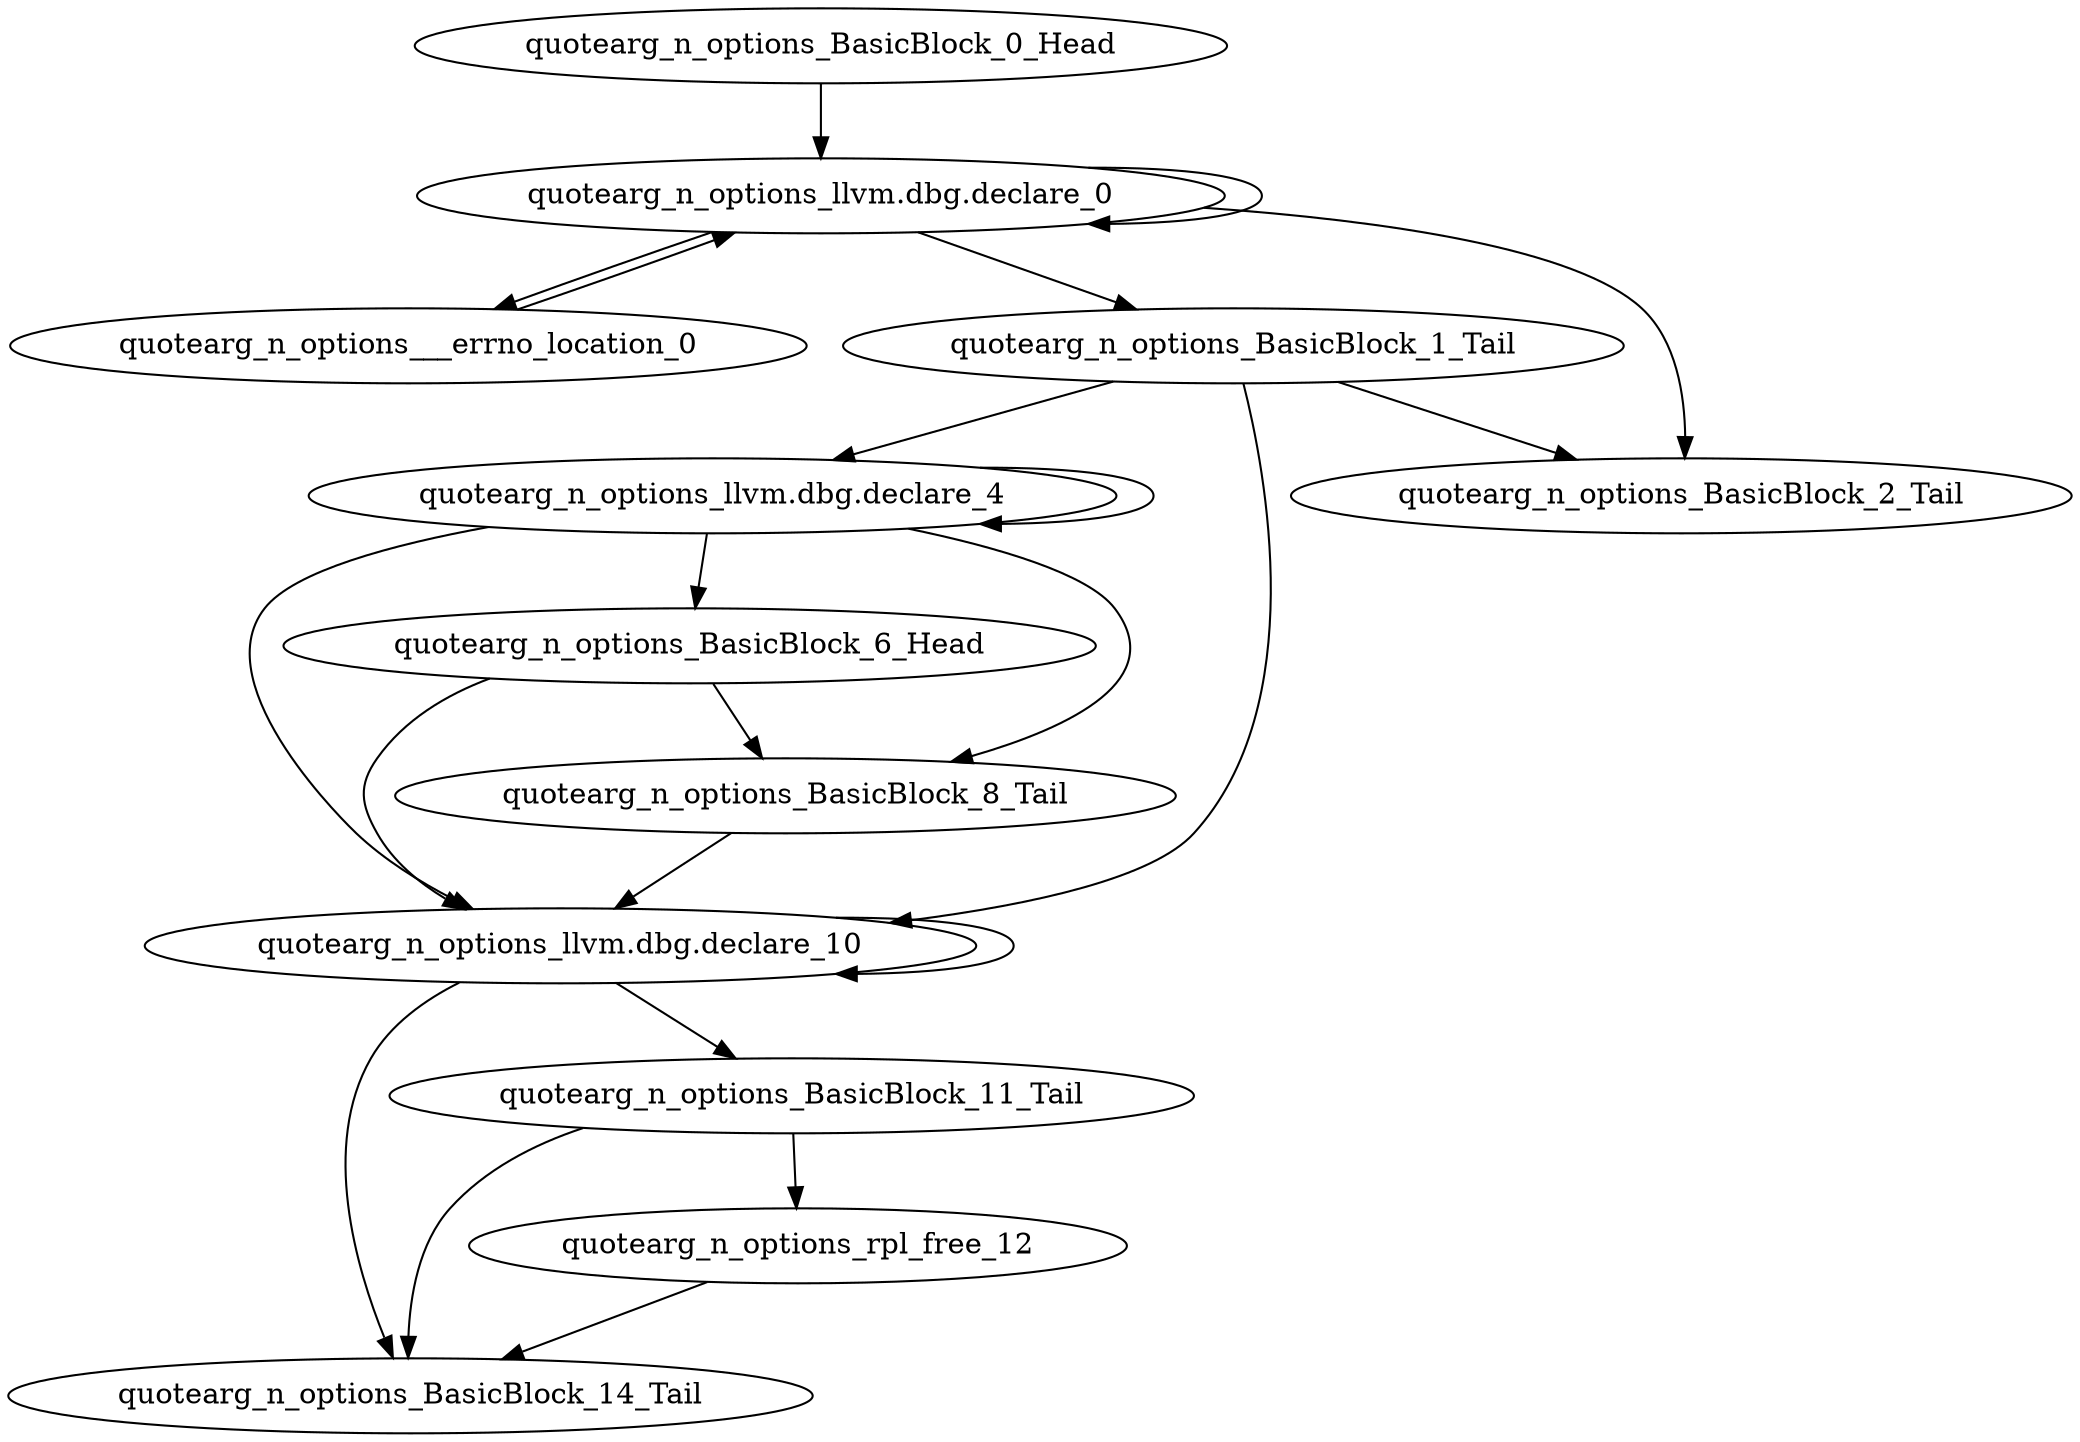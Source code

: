 digraph G {
    "quotearg_n_options_llvm.dbg.declare_4" -> "quotearg_n_options_llvm.dbg.declare_4"
    "quotearg_n_options_llvm.dbg.declare_4" -> "quotearg_n_options_llvm.dbg.declare_10"
    "quotearg_n_options_llvm.dbg.declare_4" -> "quotearg_n_options_BasicBlock_6_Head"
    "quotearg_n_options_llvm.dbg.declare_4" -> "quotearg_n_options_BasicBlock_8_Tail"
    "quotearg_n_options_BasicBlock_0_Head" -> "quotearg_n_options_llvm.dbg.declare_0"
    "quotearg_n_options___errno_location_0" -> "quotearg_n_options_llvm.dbg.declare_0"
    "quotearg_n_options_llvm.dbg.declare_10" -> "quotearg_n_options_BasicBlock_14_Tail"
    "quotearg_n_options_llvm.dbg.declare_10" -> "quotearg_n_options_llvm.dbg.declare_10"
    "quotearg_n_options_llvm.dbg.declare_10" -> "quotearg_n_options_BasicBlock_11_Tail"
    "quotearg_n_options_BasicBlock_6_Head" -> "quotearg_n_options_llvm.dbg.declare_10"
    "quotearg_n_options_BasicBlock_6_Head" -> "quotearg_n_options_BasicBlock_8_Tail"
    "quotearg_n_options_BasicBlock_1_Tail" -> "quotearg_n_options_llvm.dbg.declare_4"
    "quotearg_n_options_BasicBlock_1_Tail" -> "quotearg_n_options_llvm.dbg.declare_10"
    "quotearg_n_options_BasicBlock_1_Tail" -> "quotearg_n_options_BasicBlock_2_Tail"
    "quotearg_n_options_rpl_free_12" -> "quotearg_n_options_BasicBlock_14_Tail"
    "quotearg_n_options_llvm.dbg.declare_0" -> "quotearg_n_options___errno_location_0"
    "quotearg_n_options_llvm.dbg.declare_0" -> "quotearg_n_options_BasicBlock_1_Tail"
    "quotearg_n_options_llvm.dbg.declare_0" -> "quotearg_n_options_llvm.dbg.declare_0"
    "quotearg_n_options_llvm.dbg.declare_0" -> "quotearg_n_options_BasicBlock_2_Tail"
    "quotearg_n_options_BasicBlock_8_Tail" -> "quotearg_n_options_llvm.dbg.declare_10"
    "quotearg_n_options_BasicBlock_11_Tail" -> "quotearg_n_options_BasicBlock_14_Tail"
    "quotearg_n_options_BasicBlock_11_Tail" -> "quotearg_n_options_rpl_free_12"
}
